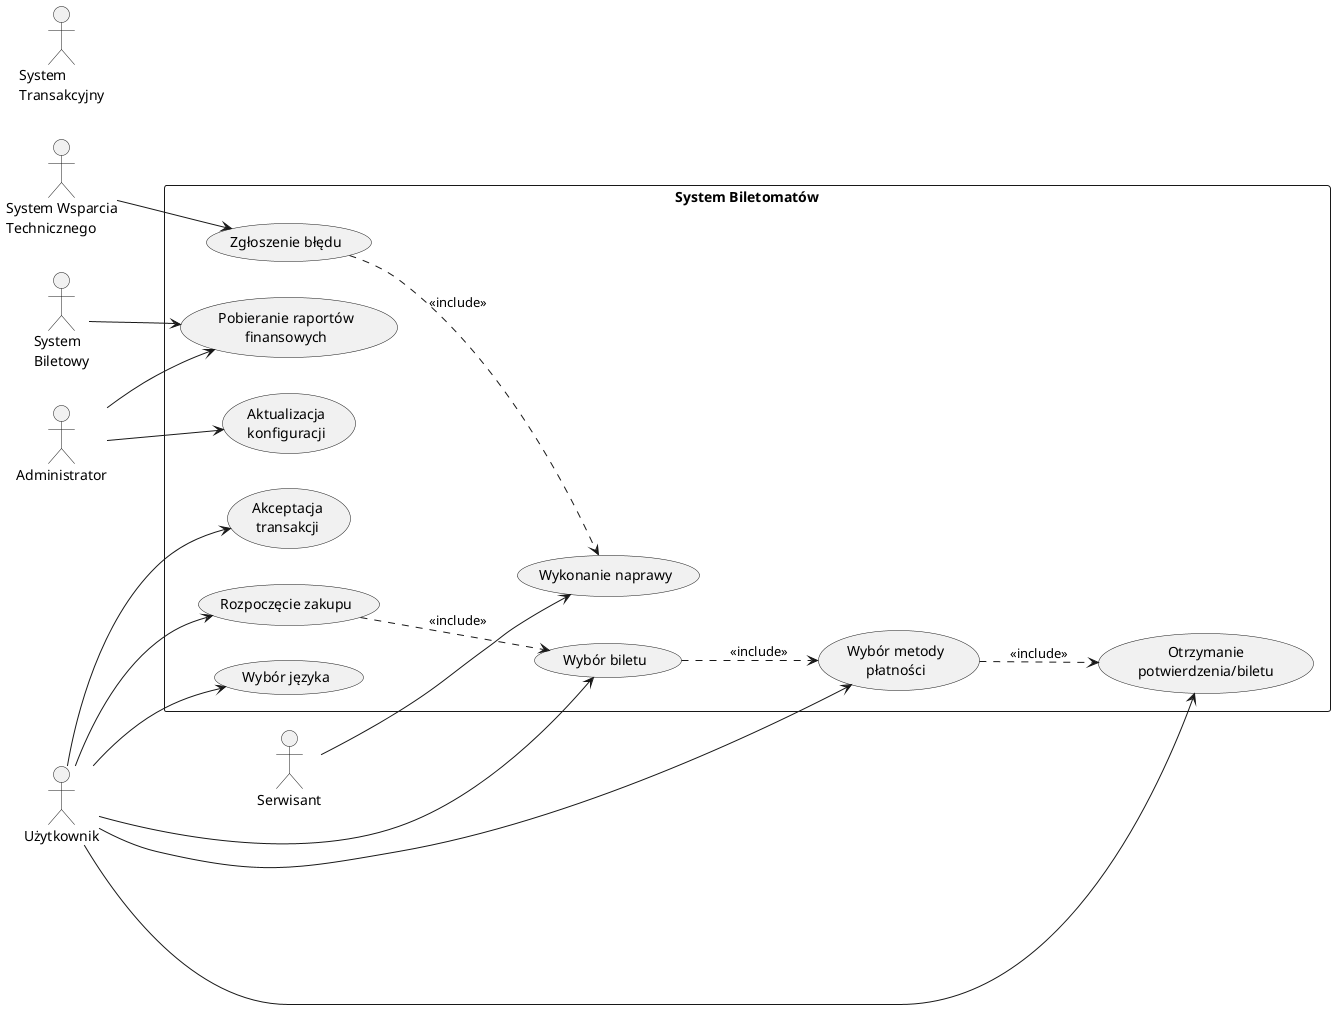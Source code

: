 @startuml System Biletowy - Diagram Przypadków Użycia

left to right direction
skinparam packageStyle rectangle

' Aktorzy zidentyfikowani w diagramach sekwencji
actor "Użytkownik" as user
actor "Administrator" as admin
actor "System Wsparcia\nTechnicznego" as swt
actor "Serwisant" as serwis
actor "System\nBiletowy" as sb
actor "System\nTransakcyjny" as st

rectangle "System Biletomatów" {
    ' Przypadki użycia z diagramu uzytkownik_1.mmd
    usecase "Rozpoczęcie zakupu" as UC1
    usecase "Wybór biletu" as UC2
    usecase "Wybór metody\npłatności" as UC3
    usecase "Otrzymanie\npotwierdzenia/biletu" as UC4

    ' Przypadki użycia z uzytkownik_2.mmd
    usecase "Wybór języka" as UC5
    usecase "Akceptacja\ntransakcji" as UC6

    ' Przypadki użycia z administrator.mmd
    usecase "Aktualizacja\nkonfiguracji" as UC7
    usecase "Pobieranie raportów\nfinansowych" as UC8

    ' Przypadki użycia z wsparcie_techniczne.mmd
    usecase "Zgłoszenie błędu" as UC9
    usecase "Wykonanie naprawy" as UC10
}

' Relacje z diagramu uzytkownik_1.mmd
user --> UC1
user --> UC2
user --> UC3
user --> UC4

' Relacje z diagramu uzytkownik_2.mmd
user --> UC5
user --> UC6

' Relacje z diagramu administrator.mmd
admin --> UC7
admin --> UC8
sb --> UC8

' Relacje z diagramu wsparcie_techniczne.mmd
swt --> UC9
serwis --> UC10

' Zależności między przypadkami użycia
UC1 ..> UC2 : <<include>>
UC2 ..> UC3 : <<include>>
UC3 ..> UC4 : <<include>>
UC9 ..> UC10 : <<include>>

@enduml
